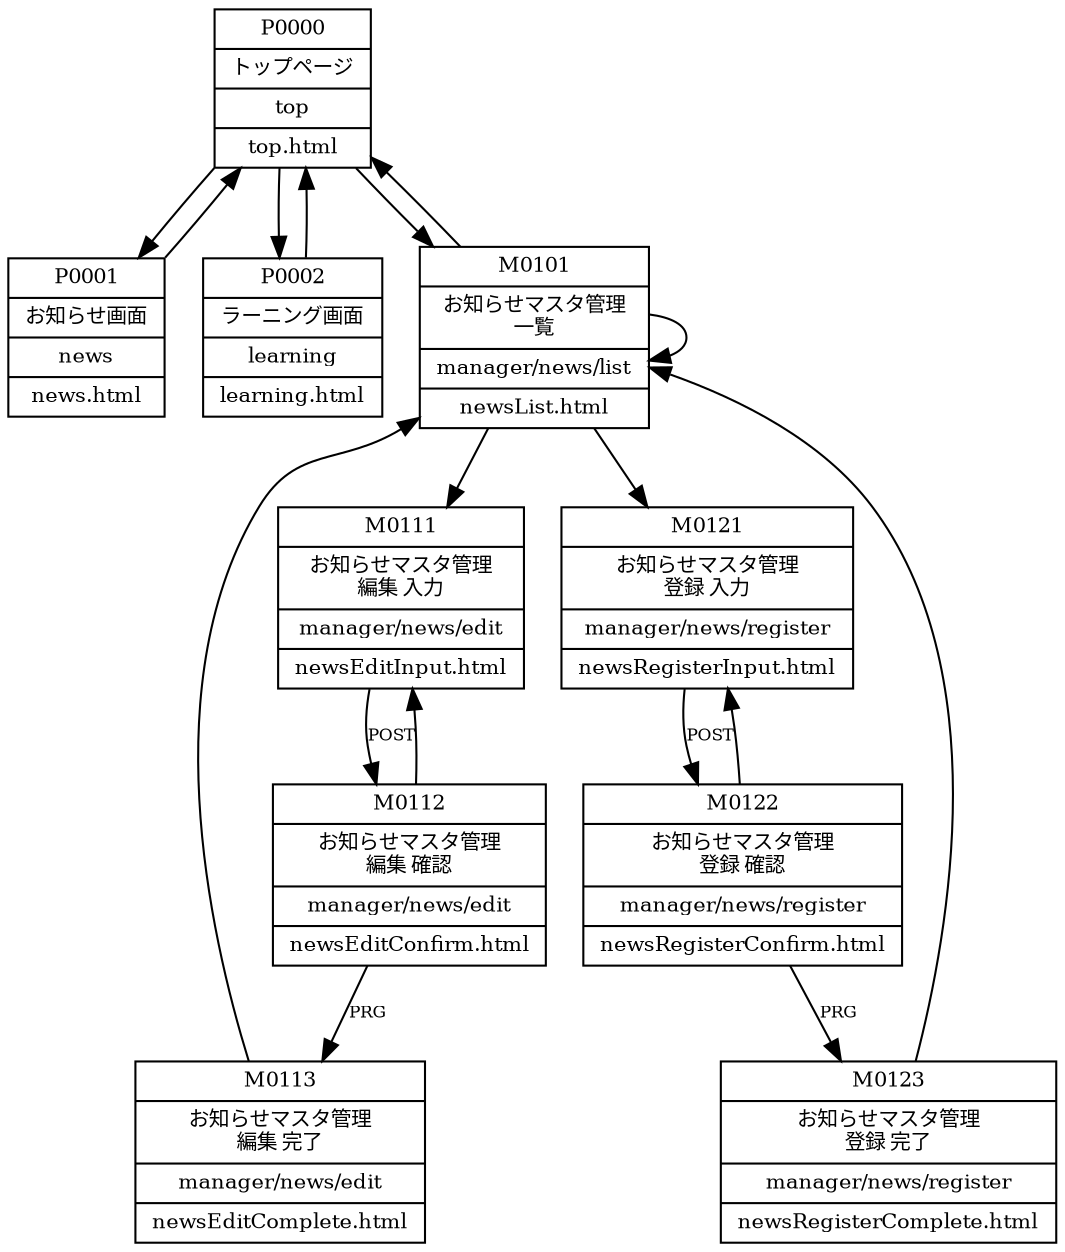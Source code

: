 digraph G {
    node [shape = record, height = .1, fontsize=10];
    edge [fontsize=8];

    /* 画面情報の定義 */
    PageTop      [label = "{<id>P0000 |<title>トップページ |<folder>top|<file>top.html}"];
    PageNews     [label = "{<id>P0001 |<title>お知らせ画面 |<folder>news |<file>news.html}"];
    PageLearning [label = "{<id>P0002 |<title>ラーニング画面|<folder>learning |<file>learning.html}"];

    PageManagerNewsList             [label = "{<id>M0101 |<title>お知らせマスタ管理\n一覧 |<folder>manager/news/list|<file>newsList.html}"];
    PageManagerNewsEditInput        [label = "{<id>M0111 |<title>お知らせマスタ管理\n編集 入力 |<folder>manager/news/edit|<file>newsEditInput.html}"];
    PageManagerNewsEditConfirm      [label = "{<id>M0112 |<title>お知らせマスタ管理\n編集 確認 |<folder>manager/news/edit|<file>newsEditConfirm.html}"];
    PageManagerNewsEditComplete     [label = "{<id>M0113 |<title>お知らせマスタ管理\n編集 完了 |<folder>manager/news/edit|<file>newsEditComplete.html}"];
    PageManagerNewsRegisterInput    [label = "{<id>M0121 |<title>お知らせマスタ管理\n登録 入力 |<folder>manager/news/register|<file>newsRegisterInput.html}"];
    PageManagerNewsRegisterConfirm  [label = "{<id>M0122 |<title>お知らせマスタ管理\n登録 確認 |<folder>manager/news/register|<file>newsRegisterConfirm.html}"];
    PageManagerNewsRegisterComplete [label = "{<id>M0123 |<title>お知らせマスタ管理\n登録 完了 |<folder>manager/news/register|<file>newsRegisterComplete.html}"];


    /* 画面遷移定義 */
    PageTop                         -> PageNews                ;
    PageNews                        -> PageTop                 ;
    PageTop                         -> PageLearning            ;
    PageLearning                    -> PageTop                 ;
    PageTop                         -> PageManagerNewsList     ;
    PageManagerNewsList             -> PageTop                 ;

    PageManagerNewsList             -> PageManagerNewsList     ;
    PageManagerNewsList             -> PageManagerNewsEditInput     ;
    PageManagerNewsEditInput        -> PageManagerNewsEditConfirm   [label="POST"];
    PageManagerNewsEditConfirm      -> PageManagerNewsEditInput     ;
    PageManagerNewsEditConfirm      -> PageManagerNewsEditComplete  [label="PRG"];
    PageManagerNewsEditComplete     -> PageManagerNewsList          ;

    PageManagerNewsList             -> PageManagerNewsRegisterInput     ;
    PageManagerNewsRegisterInput    -> PageManagerNewsRegisterConfirm   [label="POST"];
    PageManagerNewsRegisterConfirm  -> PageManagerNewsRegisterInput     ;
    PageManagerNewsRegisterConfirm  -> PageManagerNewsRegisterComplete  [label="PRG"];
    PageManagerNewsRegisterComplete -> PageManagerNewsList          ;

}
